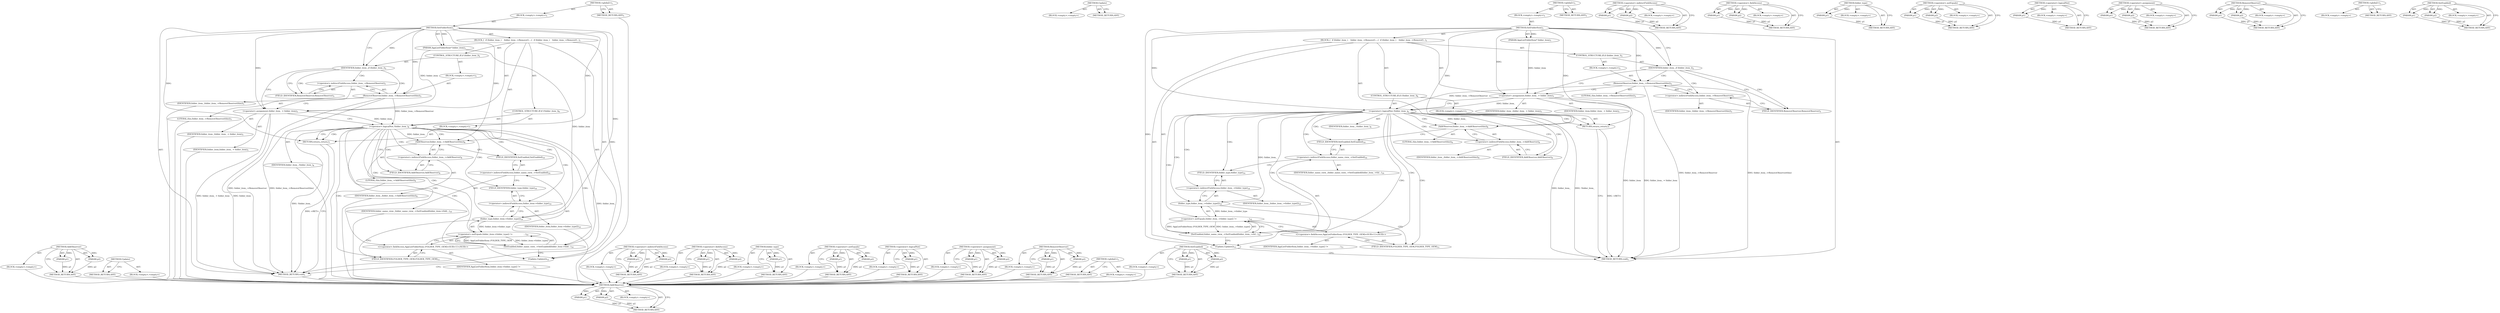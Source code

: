 digraph "SetEnabled" {
vulnerable_81 [label=<(METHOD,AddObserver)>];
vulnerable_82 [label=<(PARAM,p1)>];
vulnerable_83 [label=<(PARAM,p2)>];
vulnerable_84 [label=<(BLOCK,&lt;empty&gt;,&lt;empty&gt;)>];
vulnerable_85 [label=<(METHOD_RETURN,ANY)>];
vulnerable_105 [label=<(METHOD,Update)>];
vulnerable_106 [label=<(BLOCK,&lt;empty&gt;,&lt;empty&gt;)>];
vulnerable_107 [label=<(METHOD_RETURN,ANY)>];
vulnerable_6 [label=<(METHOD,&lt;global&gt;)<SUB>1</SUB>>];
vulnerable_7 [label=<(BLOCK,&lt;empty&gt;,&lt;empty&gt;)<SUB>1</SUB>>];
vulnerable_8 [label=<(METHOD,SetFolderItem)<SUB>1</SUB>>];
vulnerable_9 [label=<(PARAM,AppListFolderItem* folder_item)<SUB>1</SUB>>];
vulnerable_10 [label=<(BLOCK,{
  if (folder_item_)
    folder_item_-&gt;RemoveO...,{
  if (folder_item_)
    folder_item_-&gt;RemoveO...)<SUB>1</SUB>>];
vulnerable_11 [label=<(CONTROL_STRUCTURE,IF,if (folder_item_))<SUB>2</SUB>>];
vulnerable_12 [label=<(IDENTIFIER,folder_item_,if (folder_item_))<SUB>2</SUB>>];
vulnerable_13 [label=<(BLOCK,&lt;empty&gt;,&lt;empty&gt;)<SUB>3</SUB>>];
vulnerable_14 [label=<(RemoveObserver,folder_item_-&gt;RemoveObserver(this))<SUB>3</SUB>>];
vulnerable_15 [label=<(&lt;operator&gt;.indirectFieldAccess,folder_item_-&gt;RemoveObserver)<SUB>3</SUB>>];
vulnerable_16 [label=<(IDENTIFIER,folder_item_,folder_item_-&gt;RemoveObserver(this))<SUB>3</SUB>>];
vulnerable_17 [label=<(FIELD_IDENTIFIER,RemoveObserver,RemoveObserver)<SUB>3</SUB>>];
vulnerable_18 [label=<(LITERAL,this,folder_item_-&gt;RemoveObserver(this))<SUB>3</SUB>>];
vulnerable_19 [label=<(&lt;operator&gt;.assignment,folder_item_ = folder_item)<SUB>5</SUB>>];
vulnerable_20 [label=<(IDENTIFIER,folder_item_,folder_item_ = folder_item)<SUB>5</SUB>>];
vulnerable_21 [label=<(IDENTIFIER,folder_item,folder_item_ = folder_item)<SUB>5</SUB>>];
vulnerable_22 [label=<(CONTROL_STRUCTURE,IF,if (!folder_item_))<SUB>6</SUB>>];
vulnerable_23 [label=<(&lt;operator&gt;.logicalNot,!folder_item_)<SUB>6</SUB>>];
vulnerable_24 [label=<(IDENTIFIER,folder_item_,!folder_item_)<SUB>6</SUB>>];
vulnerable_25 [label=<(BLOCK,&lt;empty&gt;,&lt;empty&gt;)<SUB>7</SUB>>];
vulnerable_26 [label=<(RETURN,return;,return;)<SUB>7</SUB>>];
vulnerable_27 [label=<(AddObserver,folder_item_-&gt;AddObserver(this))<SUB>8</SUB>>];
vulnerable_28 [label=<(&lt;operator&gt;.indirectFieldAccess,folder_item_-&gt;AddObserver)<SUB>8</SUB>>];
vulnerable_29 [label=<(IDENTIFIER,folder_item_,folder_item_-&gt;AddObserver(this))<SUB>8</SUB>>];
vulnerable_30 [label=<(FIELD_IDENTIFIER,AddObserver,AddObserver)<SUB>8</SUB>>];
vulnerable_31 [label=<(LITERAL,this,folder_item_-&gt;AddObserver(this))<SUB>8</SUB>>];
vulnerable_32 [label=<(SetEnabled,folder_name_view_-&gt;SetEnabled(folder_item-&gt;fold...)<SUB>10</SUB>>];
vulnerable_33 [label=<(&lt;operator&gt;.indirectFieldAccess,folder_name_view_-&gt;SetEnabled)<SUB>10</SUB>>];
vulnerable_34 [label=<(IDENTIFIER,folder_name_view_,folder_name_view_-&gt;SetEnabled(folder_item-&gt;fold...)<SUB>10</SUB>>];
vulnerable_35 [label=<(FIELD_IDENTIFIER,SetEnabled,SetEnabled)<SUB>10</SUB>>];
vulnerable_36 [label=<(&lt;operator&gt;.notEquals,folder_item-&gt;folder_type() !=
                 ...)<SUB>10</SUB>>];
vulnerable_37 [label=<(folder_type,folder_item-&gt;folder_type())<SUB>10</SUB>>];
vulnerable_38 [label=<(&lt;operator&gt;.indirectFieldAccess,folder_item-&gt;folder_type)<SUB>10</SUB>>];
vulnerable_39 [label=<(IDENTIFIER,folder_item,folder_item-&gt;folder_type())<SUB>10</SUB>>];
vulnerable_40 [label=<(FIELD_IDENTIFIER,folder_type,folder_type)<SUB>10</SUB>>];
vulnerable_41 [label="<(&lt;operator&gt;.fieldAccess,AppListFolderItem::FOLDER_TYPE_OEM)<SUB>11</SUB>>"];
vulnerable_42 [label=<(IDENTIFIER,AppListFolderItem,folder_item-&gt;folder_type() !=
                 ...)<SUB>11</SUB>>];
vulnerable_43 [label=<(FIELD_IDENTIFIER,FOLDER_TYPE_OEM,FOLDER_TYPE_OEM)<SUB>11</SUB>>];
vulnerable_44 [label=<(Update,Update())<SUB>12</SUB>>];
vulnerable_45 [label=<(METHOD_RETURN,void)<SUB>1</SUB>>];
vulnerable_47 [label=<(METHOD_RETURN,ANY)<SUB>1</SUB>>];
vulnerable_67 [label=<(METHOD,&lt;operator&gt;.indirectFieldAccess)>];
vulnerable_68 [label=<(PARAM,p1)>];
vulnerable_69 [label=<(PARAM,p2)>];
vulnerable_70 [label=<(BLOCK,&lt;empty&gt;,&lt;empty&gt;)>];
vulnerable_71 [label=<(METHOD_RETURN,ANY)>];
vulnerable_100 [label=<(METHOD,&lt;operator&gt;.fieldAccess)>];
vulnerable_101 [label=<(PARAM,p1)>];
vulnerable_102 [label=<(PARAM,p2)>];
vulnerable_103 [label=<(BLOCK,&lt;empty&gt;,&lt;empty&gt;)>];
vulnerable_104 [label=<(METHOD_RETURN,ANY)>];
vulnerable_96 [label=<(METHOD,folder_type)>];
vulnerable_97 [label=<(PARAM,p1)>];
vulnerable_98 [label=<(BLOCK,&lt;empty&gt;,&lt;empty&gt;)>];
vulnerable_99 [label=<(METHOD_RETURN,ANY)>];
vulnerable_91 [label=<(METHOD,&lt;operator&gt;.notEquals)>];
vulnerable_92 [label=<(PARAM,p1)>];
vulnerable_93 [label=<(PARAM,p2)>];
vulnerable_94 [label=<(BLOCK,&lt;empty&gt;,&lt;empty&gt;)>];
vulnerable_95 [label=<(METHOD_RETURN,ANY)>];
vulnerable_77 [label=<(METHOD,&lt;operator&gt;.logicalNot)>];
vulnerable_78 [label=<(PARAM,p1)>];
vulnerable_79 [label=<(BLOCK,&lt;empty&gt;,&lt;empty&gt;)>];
vulnerable_80 [label=<(METHOD_RETURN,ANY)>];
vulnerable_72 [label=<(METHOD,&lt;operator&gt;.assignment)>];
vulnerable_73 [label=<(PARAM,p1)>];
vulnerable_74 [label=<(PARAM,p2)>];
vulnerable_75 [label=<(BLOCK,&lt;empty&gt;,&lt;empty&gt;)>];
vulnerable_76 [label=<(METHOD_RETURN,ANY)>];
vulnerable_62 [label=<(METHOD,RemoveObserver)>];
vulnerable_63 [label=<(PARAM,p1)>];
vulnerable_64 [label=<(PARAM,p2)>];
vulnerable_65 [label=<(BLOCK,&lt;empty&gt;,&lt;empty&gt;)>];
vulnerable_66 [label=<(METHOD_RETURN,ANY)>];
vulnerable_56 [label=<(METHOD,&lt;global&gt;)<SUB>1</SUB>>];
vulnerable_57 [label=<(BLOCK,&lt;empty&gt;,&lt;empty&gt;)>];
vulnerable_58 [label=<(METHOD_RETURN,ANY)>];
vulnerable_86 [label=<(METHOD,SetEnabled)>];
vulnerable_87 [label=<(PARAM,p1)>];
vulnerable_88 [label=<(PARAM,p2)>];
vulnerable_89 [label=<(BLOCK,&lt;empty&gt;,&lt;empty&gt;)>];
vulnerable_90 [label=<(METHOD_RETURN,ANY)>];
fixed_81 [label=<(METHOD,AddObserver)>];
fixed_82 [label=<(PARAM,p1)>];
fixed_83 [label=<(PARAM,p2)>];
fixed_84 [label=<(BLOCK,&lt;empty&gt;,&lt;empty&gt;)>];
fixed_85 [label=<(METHOD_RETURN,ANY)>];
fixed_105 [label=<(METHOD,Update)>];
fixed_106 [label=<(BLOCK,&lt;empty&gt;,&lt;empty&gt;)>];
fixed_107 [label=<(METHOD_RETURN,ANY)>];
fixed_6 [label=<(METHOD,&lt;global&gt;)<SUB>1</SUB>>];
fixed_7 [label=<(BLOCK,&lt;empty&gt;,&lt;empty&gt;)<SUB>1</SUB>>];
fixed_8 [label=<(METHOD,SetFolderItem)<SUB>1</SUB>>];
fixed_9 [label=<(PARAM,AppListFolderItem* folder_item)<SUB>1</SUB>>];
fixed_10 [label=<(BLOCK,{
  if (folder_item_)
    folder_item_-&gt;RemoveO...,{
  if (folder_item_)
    folder_item_-&gt;RemoveO...)<SUB>1</SUB>>];
fixed_11 [label=<(CONTROL_STRUCTURE,IF,if (folder_item_))<SUB>2</SUB>>];
fixed_12 [label=<(IDENTIFIER,folder_item_,if (folder_item_))<SUB>2</SUB>>];
fixed_13 [label=<(BLOCK,&lt;empty&gt;,&lt;empty&gt;)<SUB>3</SUB>>];
fixed_14 [label=<(RemoveObserver,folder_item_-&gt;RemoveObserver(this))<SUB>3</SUB>>];
fixed_15 [label=<(&lt;operator&gt;.indirectFieldAccess,folder_item_-&gt;RemoveObserver)<SUB>3</SUB>>];
fixed_16 [label=<(IDENTIFIER,folder_item_,folder_item_-&gt;RemoveObserver(this))<SUB>3</SUB>>];
fixed_17 [label=<(FIELD_IDENTIFIER,RemoveObserver,RemoveObserver)<SUB>3</SUB>>];
fixed_18 [label=<(LITERAL,this,folder_item_-&gt;RemoveObserver(this))<SUB>3</SUB>>];
fixed_19 [label=<(&lt;operator&gt;.assignment,folder_item_ = folder_item)<SUB>5</SUB>>];
fixed_20 [label=<(IDENTIFIER,folder_item_,folder_item_ = folder_item)<SUB>5</SUB>>];
fixed_21 [label=<(IDENTIFIER,folder_item,folder_item_ = folder_item)<SUB>5</SUB>>];
fixed_22 [label=<(CONTROL_STRUCTURE,IF,if (!folder_item_))<SUB>6</SUB>>];
fixed_23 [label=<(&lt;operator&gt;.logicalNot,!folder_item_)<SUB>6</SUB>>];
fixed_24 [label=<(IDENTIFIER,folder_item_,!folder_item_)<SUB>6</SUB>>];
fixed_25 [label=<(BLOCK,&lt;empty&gt;,&lt;empty&gt;)<SUB>7</SUB>>];
fixed_26 [label=<(RETURN,return;,return;)<SUB>7</SUB>>];
fixed_27 [label=<(AddObserver,folder_item_-&gt;AddObserver(this))<SUB>8</SUB>>];
fixed_28 [label=<(&lt;operator&gt;.indirectFieldAccess,folder_item_-&gt;AddObserver)<SUB>8</SUB>>];
fixed_29 [label=<(IDENTIFIER,folder_item_,folder_item_-&gt;AddObserver(this))<SUB>8</SUB>>];
fixed_30 [label=<(FIELD_IDENTIFIER,AddObserver,AddObserver)<SUB>8</SUB>>];
fixed_31 [label=<(LITERAL,this,folder_item_-&gt;AddObserver(this))<SUB>8</SUB>>];
fixed_32 [label=<(SetEnabled,folder_name_view_-&gt;SetEnabled(folder_item_-&gt;fol...)<SUB>10</SUB>>];
fixed_33 [label=<(&lt;operator&gt;.indirectFieldAccess,folder_name_view_-&gt;SetEnabled)<SUB>10</SUB>>];
fixed_34 [label=<(IDENTIFIER,folder_name_view_,folder_name_view_-&gt;SetEnabled(folder_item_-&gt;fol...)<SUB>10</SUB>>];
fixed_35 [label=<(FIELD_IDENTIFIER,SetEnabled,SetEnabled)<SUB>10</SUB>>];
fixed_36 [label=<(&lt;operator&gt;.notEquals,folder_item_-&gt;folder_type() !=
                ...)<SUB>10</SUB>>];
fixed_37 [label=<(folder_type,folder_item_-&gt;folder_type())<SUB>10</SUB>>];
fixed_38 [label=<(&lt;operator&gt;.indirectFieldAccess,folder_item_-&gt;folder_type)<SUB>10</SUB>>];
fixed_39 [label=<(IDENTIFIER,folder_item_,folder_item_-&gt;folder_type())<SUB>10</SUB>>];
fixed_40 [label=<(FIELD_IDENTIFIER,folder_type,folder_type)<SUB>10</SUB>>];
fixed_41 [label="<(&lt;operator&gt;.fieldAccess,AppListFolderItem::FOLDER_TYPE_OEM)<SUB>11</SUB>>"];
fixed_42 [label=<(IDENTIFIER,AppListFolderItem,folder_item_-&gt;folder_type() !=
                ...)<SUB>11</SUB>>];
fixed_43 [label=<(FIELD_IDENTIFIER,FOLDER_TYPE_OEM,FOLDER_TYPE_OEM)<SUB>11</SUB>>];
fixed_44 [label=<(Update,Update())<SUB>13</SUB>>];
fixed_45 [label=<(METHOD_RETURN,void)<SUB>1</SUB>>];
fixed_47 [label=<(METHOD_RETURN,ANY)<SUB>1</SUB>>];
fixed_67 [label=<(METHOD,&lt;operator&gt;.indirectFieldAccess)>];
fixed_68 [label=<(PARAM,p1)>];
fixed_69 [label=<(PARAM,p2)>];
fixed_70 [label=<(BLOCK,&lt;empty&gt;,&lt;empty&gt;)>];
fixed_71 [label=<(METHOD_RETURN,ANY)>];
fixed_100 [label=<(METHOD,&lt;operator&gt;.fieldAccess)>];
fixed_101 [label=<(PARAM,p1)>];
fixed_102 [label=<(PARAM,p2)>];
fixed_103 [label=<(BLOCK,&lt;empty&gt;,&lt;empty&gt;)>];
fixed_104 [label=<(METHOD_RETURN,ANY)>];
fixed_96 [label=<(METHOD,folder_type)>];
fixed_97 [label=<(PARAM,p1)>];
fixed_98 [label=<(BLOCK,&lt;empty&gt;,&lt;empty&gt;)>];
fixed_99 [label=<(METHOD_RETURN,ANY)>];
fixed_91 [label=<(METHOD,&lt;operator&gt;.notEquals)>];
fixed_92 [label=<(PARAM,p1)>];
fixed_93 [label=<(PARAM,p2)>];
fixed_94 [label=<(BLOCK,&lt;empty&gt;,&lt;empty&gt;)>];
fixed_95 [label=<(METHOD_RETURN,ANY)>];
fixed_77 [label=<(METHOD,&lt;operator&gt;.logicalNot)>];
fixed_78 [label=<(PARAM,p1)>];
fixed_79 [label=<(BLOCK,&lt;empty&gt;,&lt;empty&gt;)>];
fixed_80 [label=<(METHOD_RETURN,ANY)>];
fixed_72 [label=<(METHOD,&lt;operator&gt;.assignment)>];
fixed_73 [label=<(PARAM,p1)>];
fixed_74 [label=<(PARAM,p2)>];
fixed_75 [label=<(BLOCK,&lt;empty&gt;,&lt;empty&gt;)>];
fixed_76 [label=<(METHOD_RETURN,ANY)>];
fixed_62 [label=<(METHOD,RemoveObserver)>];
fixed_63 [label=<(PARAM,p1)>];
fixed_64 [label=<(PARAM,p2)>];
fixed_65 [label=<(BLOCK,&lt;empty&gt;,&lt;empty&gt;)>];
fixed_66 [label=<(METHOD_RETURN,ANY)>];
fixed_56 [label=<(METHOD,&lt;global&gt;)<SUB>1</SUB>>];
fixed_57 [label=<(BLOCK,&lt;empty&gt;,&lt;empty&gt;)>];
fixed_58 [label=<(METHOD_RETURN,ANY)>];
fixed_86 [label=<(METHOD,SetEnabled)>];
fixed_87 [label=<(PARAM,p1)>];
fixed_88 [label=<(PARAM,p2)>];
fixed_89 [label=<(BLOCK,&lt;empty&gt;,&lt;empty&gt;)>];
fixed_90 [label=<(METHOD_RETURN,ANY)>];
vulnerable_81 -> vulnerable_82  [key=0, label="AST: "];
vulnerable_81 -> vulnerable_82  [key=1, label="DDG: "];
vulnerable_81 -> vulnerable_84  [key=0, label="AST: "];
vulnerable_81 -> vulnerable_83  [key=0, label="AST: "];
vulnerable_81 -> vulnerable_83  [key=1, label="DDG: "];
vulnerable_81 -> vulnerable_85  [key=0, label="AST: "];
vulnerable_81 -> vulnerable_85  [key=1, label="CFG: "];
vulnerable_82 -> vulnerable_85  [key=0, label="DDG: p1"];
vulnerable_83 -> vulnerable_85  [key=0, label="DDG: p2"];
vulnerable_84 -> fixed_81  [key=0];
vulnerable_85 -> fixed_81  [key=0];
vulnerable_105 -> vulnerable_106  [key=0, label="AST: "];
vulnerable_105 -> vulnerable_107  [key=0, label="AST: "];
vulnerable_105 -> vulnerable_107  [key=1, label="CFG: "];
vulnerable_106 -> fixed_81  [key=0];
vulnerable_107 -> fixed_81  [key=0];
vulnerable_6 -> vulnerable_7  [key=0, label="AST: "];
vulnerable_6 -> vulnerable_47  [key=0, label="AST: "];
vulnerable_6 -> vulnerable_47  [key=1, label="CFG: "];
vulnerable_7 -> vulnerable_8  [key=0, label="AST: "];
vulnerable_8 -> vulnerable_9  [key=0, label="AST: "];
vulnerable_8 -> vulnerable_9  [key=1, label="DDG: "];
vulnerable_8 -> vulnerable_10  [key=0, label="AST: "];
vulnerable_8 -> vulnerable_45  [key=0, label="AST: "];
vulnerable_8 -> vulnerable_12  [key=0, label="CFG: "];
vulnerable_8 -> vulnerable_12  [key=1, label="DDG: "];
vulnerable_8 -> vulnerable_19  [key=0, label="DDG: "];
vulnerable_8 -> vulnerable_44  [key=0, label="DDG: "];
vulnerable_8 -> vulnerable_27  [key=0, label="DDG: "];
vulnerable_8 -> vulnerable_23  [key=0, label="DDG: "];
vulnerable_8 -> vulnerable_26  [key=0, label="DDG: "];
vulnerable_8 -> vulnerable_14  [key=0, label="DDG: "];
vulnerable_8 -> vulnerable_37  [key=0, label="DDG: "];
vulnerable_9 -> vulnerable_19  [key=0, label="DDG: folder_item"];
vulnerable_9 -> vulnerable_37  [key=0, label="DDG: folder_item"];
vulnerable_10 -> vulnerable_11  [key=0, label="AST: "];
vulnerable_10 -> vulnerable_19  [key=0, label="AST: "];
vulnerable_10 -> vulnerable_22  [key=0, label="AST: "];
vulnerable_10 -> vulnerable_27  [key=0, label="AST: "];
vulnerable_10 -> vulnerable_32  [key=0, label="AST: "];
vulnerable_10 -> vulnerable_44  [key=0, label="AST: "];
vulnerable_11 -> vulnerable_12  [key=0, label="AST: "];
vulnerable_11 -> vulnerable_13  [key=0, label="AST: "];
vulnerable_12 -> vulnerable_17  [key=0, label="CFG: "];
vulnerable_12 -> vulnerable_17  [key=1, label="CDG: "];
vulnerable_12 -> vulnerable_19  [key=0, label="CFG: "];
vulnerable_12 -> vulnerable_15  [key=0, label="CDG: "];
vulnerable_12 -> vulnerable_14  [key=0, label="CDG: "];
vulnerable_13 -> vulnerable_14  [key=0, label="AST: "];
vulnerable_14 -> vulnerable_15  [key=0, label="AST: "];
vulnerable_14 -> vulnerable_18  [key=0, label="AST: "];
vulnerable_14 -> vulnerable_19  [key=0, label="CFG: "];
vulnerable_14 -> vulnerable_45  [key=0, label="DDG: folder_item_-&gt;RemoveObserver"];
vulnerable_14 -> vulnerable_45  [key=1, label="DDG: folder_item_-&gt;RemoveObserver(this)"];
vulnerable_14 -> vulnerable_23  [key=0, label="DDG: folder_item_-&gt;RemoveObserver"];
vulnerable_15 -> vulnerable_16  [key=0, label="AST: "];
vulnerable_15 -> vulnerable_17  [key=0, label="AST: "];
vulnerable_15 -> vulnerable_14  [key=0, label="CFG: "];
vulnerable_16 -> fixed_81  [key=0];
vulnerable_17 -> vulnerable_15  [key=0, label="CFG: "];
vulnerable_18 -> fixed_81  [key=0];
vulnerable_19 -> vulnerable_20  [key=0, label="AST: "];
vulnerable_19 -> vulnerable_21  [key=0, label="AST: "];
vulnerable_19 -> vulnerable_23  [key=0, label="CFG: "];
vulnerable_19 -> vulnerable_23  [key=1, label="DDG: folder_item_"];
vulnerable_19 -> vulnerable_45  [key=0, label="DDG: folder_item"];
vulnerable_19 -> vulnerable_45  [key=1, label="DDG: folder_item_ = folder_item"];
vulnerable_20 -> fixed_81  [key=0];
vulnerable_21 -> fixed_81  [key=0];
vulnerable_22 -> vulnerable_23  [key=0, label="AST: "];
vulnerable_22 -> vulnerable_25  [key=0, label="AST: "];
vulnerable_23 -> vulnerable_24  [key=0, label="AST: "];
vulnerable_23 -> vulnerable_26  [key=0, label="CFG: "];
vulnerable_23 -> vulnerable_26  [key=1, label="CDG: "];
vulnerable_23 -> vulnerable_30  [key=0, label="CFG: "];
vulnerable_23 -> vulnerable_30  [key=1, label="CDG: "];
vulnerable_23 -> vulnerable_45  [key=0, label="DDG: folder_item_"];
vulnerable_23 -> vulnerable_45  [key=1, label="DDG: !folder_item_"];
vulnerable_23 -> vulnerable_27  [key=0, label="DDG: folder_item_"];
vulnerable_23 -> vulnerable_27  [key=1, label="CDG: "];
vulnerable_23 -> vulnerable_32  [key=0, label="CDG: "];
vulnerable_23 -> vulnerable_33  [key=0, label="CDG: "];
vulnerable_23 -> vulnerable_28  [key=0, label="CDG: "];
vulnerable_23 -> vulnerable_36  [key=0, label="CDG: "];
vulnerable_23 -> vulnerable_37  [key=0, label="CDG: "];
vulnerable_23 -> vulnerable_38  [key=0, label="CDG: "];
vulnerable_23 -> vulnerable_41  [key=0, label="CDG: "];
vulnerable_23 -> vulnerable_40  [key=0, label="CDG: "];
vulnerable_23 -> vulnerable_44  [key=0, label="CDG: "];
vulnerable_23 -> vulnerable_35  [key=0, label="CDG: "];
vulnerable_23 -> vulnerable_43  [key=0, label="CDG: "];
vulnerable_24 -> fixed_81  [key=0];
vulnerable_25 -> vulnerable_26  [key=0, label="AST: "];
vulnerable_26 -> vulnerable_45  [key=0, label="CFG: "];
vulnerable_26 -> vulnerable_45  [key=1, label="DDG: &lt;RET&gt;"];
vulnerable_27 -> vulnerable_28  [key=0, label="AST: "];
vulnerable_27 -> vulnerable_31  [key=0, label="AST: "];
vulnerable_27 -> vulnerable_35  [key=0, label="CFG: "];
vulnerable_28 -> vulnerable_29  [key=0, label="AST: "];
vulnerable_28 -> vulnerable_30  [key=0, label="AST: "];
vulnerable_28 -> vulnerable_27  [key=0, label="CFG: "];
vulnerable_29 -> fixed_81  [key=0];
vulnerable_30 -> vulnerable_28  [key=0, label="CFG: "];
vulnerable_31 -> fixed_81  [key=0];
vulnerable_32 -> vulnerable_33  [key=0, label="AST: "];
vulnerable_32 -> vulnerable_36  [key=0, label="AST: "];
vulnerable_32 -> vulnerable_44  [key=0, label="CFG: "];
vulnerable_33 -> vulnerable_34  [key=0, label="AST: "];
vulnerable_33 -> vulnerable_35  [key=0, label="AST: "];
vulnerable_33 -> vulnerable_40  [key=0, label="CFG: "];
vulnerable_34 -> fixed_81  [key=0];
vulnerable_35 -> vulnerable_33  [key=0, label="CFG: "];
vulnerable_36 -> vulnerable_37  [key=0, label="AST: "];
vulnerable_36 -> vulnerable_41  [key=0, label="AST: "];
vulnerable_36 -> vulnerable_32  [key=0, label="CFG: "];
vulnerable_36 -> vulnerable_32  [key=1, label="DDG: folder_item-&gt;folder_type()"];
vulnerable_36 -> vulnerable_32  [key=2, label="DDG: AppListFolderItem::FOLDER_TYPE_OEM"];
vulnerable_37 -> vulnerable_38  [key=0, label="AST: "];
vulnerable_37 -> vulnerable_43  [key=0, label="CFG: "];
vulnerable_37 -> vulnerable_36  [key=0, label="DDG: folder_item-&gt;folder_type"];
vulnerable_38 -> vulnerable_39  [key=0, label="AST: "];
vulnerable_38 -> vulnerable_40  [key=0, label="AST: "];
vulnerable_38 -> vulnerable_37  [key=0, label="CFG: "];
vulnerable_39 -> fixed_81  [key=0];
vulnerable_40 -> vulnerable_38  [key=0, label="CFG: "];
vulnerable_41 -> vulnerable_42  [key=0, label="AST: "];
vulnerable_41 -> vulnerable_43  [key=0, label="AST: "];
vulnerable_41 -> vulnerable_36  [key=0, label="CFG: "];
vulnerable_42 -> fixed_81  [key=0];
vulnerable_43 -> vulnerable_41  [key=0, label="CFG: "];
vulnerable_44 -> vulnerable_45  [key=0, label="CFG: "];
vulnerable_45 -> fixed_81  [key=0];
vulnerable_47 -> fixed_81  [key=0];
vulnerable_67 -> vulnerable_68  [key=0, label="AST: "];
vulnerable_67 -> vulnerable_68  [key=1, label="DDG: "];
vulnerable_67 -> vulnerable_70  [key=0, label="AST: "];
vulnerable_67 -> vulnerable_69  [key=0, label="AST: "];
vulnerable_67 -> vulnerable_69  [key=1, label="DDG: "];
vulnerable_67 -> vulnerable_71  [key=0, label="AST: "];
vulnerable_67 -> vulnerable_71  [key=1, label="CFG: "];
vulnerable_68 -> vulnerable_71  [key=0, label="DDG: p1"];
vulnerable_69 -> vulnerable_71  [key=0, label="DDG: p2"];
vulnerable_70 -> fixed_81  [key=0];
vulnerable_71 -> fixed_81  [key=0];
vulnerable_100 -> vulnerable_101  [key=0, label="AST: "];
vulnerable_100 -> vulnerable_101  [key=1, label="DDG: "];
vulnerable_100 -> vulnerable_103  [key=0, label="AST: "];
vulnerable_100 -> vulnerable_102  [key=0, label="AST: "];
vulnerable_100 -> vulnerable_102  [key=1, label="DDG: "];
vulnerable_100 -> vulnerable_104  [key=0, label="AST: "];
vulnerable_100 -> vulnerable_104  [key=1, label="CFG: "];
vulnerable_101 -> vulnerable_104  [key=0, label="DDG: p1"];
vulnerable_102 -> vulnerable_104  [key=0, label="DDG: p2"];
vulnerable_103 -> fixed_81  [key=0];
vulnerable_104 -> fixed_81  [key=0];
vulnerable_96 -> vulnerable_97  [key=0, label="AST: "];
vulnerable_96 -> vulnerable_97  [key=1, label="DDG: "];
vulnerable_96 -> vulnerable_98  [key=0, label="AST: "];
vulnerable_96 -> vulnerable_99  [key=0, label="AST: "];
vulnerable_96 -> vulnerable_99  [key=1, label="CFG: "];
vulnerable_97 -> vulnerable_99  [key=0, label="DDG: p1"];
vulnerable_98 -> fixed_81  [key=0];
vulnerable_99 -> fixed_81  [key=0];
vulnerable_91 -> vulnerable_92  [key=0, label="AST: "];
vulnerable_91 -> vulnerable_92  [key=1, label="DDG: "];
vulnerable_91 -> vulnerable_94  [key=0, label="AST: "];
vulnerable_91 -> vulnerable_93  [key=0, label="AST: "];
vulnerable_91 -> vulnerable_93  [key=1, label="DDG: "];
vulnerable_91 -> vulnerable_95  [key=0, label="AST: "];
vulnerable_91 -> vulnerable_95  [key=1, label="CFG: "];
vulnerable_92 -> vulnerable_95  [key=0, label="DDG: p1"];
vulnerable_93 -> vulnerable_95  [key=0, label="DDG: p2"];
vulnerable_94 -> fixed_81  [key=0];
vulnerable_95 -> fixed_81  [key=0];
vulnerable_77 -> vulnerable_78  [key=0, label="AST: "];
vulnerable_77 -> vulnerable_78  [key=1, label="DDG: "];
vulnerable_77 -> vulnerable_79  [key=0, label="AST: "];
vulnerable_77 -> vulnerable_80  [key=0, label="AST: "];
vulnerable_77 -> vulnerable_80  [key=1, label="CFG: "];
vulnerable_78 -> vulnerable_80  [key=0, label="DDG: p1"];
vulnerable_79 -> fixed_81  [key=0];
vulnerable_80 -> fixed_81  [key=0];
vulnerable_72 -> vulnerable_73  [key=0, label="AST: "];
vulnerable_72 -> vulnerable_73  [key=1, label="DDG: "];
vulnerable_72 -> vulnerable_75  [key=0, label="AST: "];
vulnerable_72 -> vulnerable_74  [key=0, label="AST: "];
vulnerable_72 -> vulnerable_74  [key=1, label="DDG: "];
vulnerable_72 -> vulnerable_76  [key=0, label="AST: "];
vulnerable_72 -> vulnerable_76  [key=1, label="CFG: "];
vulnerable_73 -> vulnerable_76  [key=0, label="DDG: p1"];
vulnerable_74 -> vulnerable_76  [key=0, label="DDG: p2"];
vulnerable_75 -> fixed_81  [key=0];
vulnerable_76 -> fixed_81  [key=0];
vulnerable_62 -> vulnerable_63  [key=0, label="AST: "];
vulnerable_62 -> vulnerable_63  [key=1, label="DDG: "];
vulnerable_62 -> vulnerable_65  [key=0, label="AST: "];
vulnerable_62 -> vulnerable_64  [key=0, label="AST: "];
vulnerable_62 -> vulnerable_64  [key=1, label="DDG: "];
vulnerable_62 -> vulnerable_66  [key=0, label="AST: "];
vulnerable_62 -> vulnerable_66  [key=1, label="CFG: "];
vulnerable_63 -> vulnerable_66  [key=0, label="DDG: p1"];
vulnerable_64 -> vulnerable_66  [key=0, label="DDG: p2"];
vulnerable_65 -> fixed_81  [key=0];
vulnerable_66 -> fixed_81  [key=0];
vulnerable_56 -> vulnerable_57  [key=0, label="AST: "];
vulnerable_56 -> vulnerable_58  [key=0, label="AST: "];
vulnerable_56 -> vulnerable_58  [key=1, label="CFG: "];
vulnerable_57 -> fixed_81  [key=0];
vulnerable_58 -> fixed_81  [key=0];
vulnerable_86 -> vulnerable_87  [key=0, label="AST: "];
vulnerable_86 -> vulnerable_87  [key=1, label="DDG: "];
vulnerable_86 -> vulnerable_89  [key=0, label="AST: "];
vulnerable_86 -> vulnerable_88  [key=0, label="AST: "];
vulnerable_86 -> vulnerable_88  [key=1, label="DDG: "];
vulnerable_86 -> vulnerable_90  [key=0, label="AST: "];
vulnerable_86 -> vulnerable_90  [key=1, label="CFG: "];
vulnerable_87 -> vulnerable_90  [key=0, label="DDG: p1"];
vulnerable_88 -> vulnerable_90  [key=0, label="DDG: p2"];
vulnerable_89 -> fixed_81  [key=0];
vulnerable_90 -> fixed_81  [key=0];
fixed_81 -> fixed_82  [key=0, label="AST: "];
fixed_81 -> fixed_82  [key=1, label="DDG: "];
fixed_81 -> fixed_84  [key=0, label="AST: "];
fixed_81 -> fixed_83  [key=0, label="AST: "];
fixed_81 -> fixed_83  [key=1, label="DDG: "];
fixed_81 -> fixed_85  [key=0, label="AST: "];
fixed_81 -> fixed_85  [key=1, label="CFG: "];
fixed_82 -> fixed_85  [key=0, label="DDG: p1"];
fixed_83 -> fixed_85  [key=0, label="DDG: p2"];
fixed_105 -> fixed_106  [key=0, label="AST: "];
fixed_105 -> fixed_107  [key=0, label="AST: "];
fixed_105 -> fixed_107  [key=1, label="CFG: "];
fixed_6 -> fixed_7  [key=0, label="AST: "];
fixed_6 -> fixed_47  [key=0, label="AST: "];
fixed_6 -> fixed_47  [key=1, label="CFG: "];
fixed_7 -> fixed_8  [key=0, label="AST: "];
fixed_8 -> fixed_9  [key=0, label="AST: "];
fixed_8 -> fixed_9  [key=1, label="DDG: "];
fixed_8 -> fixed_10  [key=0, label="AST: "];
fixed_8 -> fixed_45  [key=0, label="AST: "];
fixed_8 -> fixed_12  [key=0, label="CFG: "];
fixed_8 -> fixed_12  [key=1, label="DDG: "];
fixed_8 -> fixed_19  [key=0, label="DDG: "];
fixed_8 -> fixed_44  [key=0, label="DDG: "];
fixed_8 -> fixed_27  [key=0, label="DDG: "];
fixed_8 -> fixed_23  [key=0, label="DDG: "];
fixed_8 -> fixed_26  [key=0, label="DDG: "];
fixed_8 -> fixed_14  [key=0, label="DDG: "];
fixed_9 -> fixed_19  [key=0, label="DDG: folder_item"];
fixed_10 -> fixed_11  [key=0, label="AST: "];
fixed_10 -> fixed_19  [key=0, label="AST: "];
fixed_10 -> fixed_22  [key=0, label="AST: "];
fixed_10 -> fixed_27  [key=0, label="AST: "];
fixed_10 -> fixed_32  [key=0, label="AST: "];
fixed_10 -> fixed_44  [key=0, label="AST: "];
fixed_11 -> fixed_12  [key=0, label="AST: "];
fixed_11 -> fixed_13  [key=0, label="AST: "];
fixed_12 -> fixed_17  [key=0, label="CFG: "];
fixed_12 -> fixed_17  [key=1, label="CDG: "];
fixed_12 -> fixed_19  [key=0, label="CFG: "];
fixed_12 -> fixed_15  [key=0, label="CDG: "];
fixed_12 -> fixed_14  [key=0, label="CDG: "];
fixed_13 -> fixed_14  [key=0, label="AST: "];
fixed_14 -> fixed_15  [key=0, label="AST: "];
fixed_14 -> fixed_18  [key=0, label="AST: "];
fixed_14 -> fixed_19  [key=0, label="CFG: "];
fixed_14 -> fixed_45  [key=0, label="DDG: folder_item_-&gt;RemoveObserver"];
fixed_14 -> fixed_45  [key=1, label="DDG: folder_item_-&gt;RemoveObserver(this)"];
fixed_14 -> fixed_23  [key=0, label="DDG: folder_item_-&gt;RemoveObserver"];
fixed_15 -> fixed_16  [key=0, label="AST: "];
fixed_15 -> fixed_17  [key=0, label="AST: "];
fixed_15 -> fixed_14  [key=0, label="CFG: "];
fixed_17 -> fixed_15  [key=0, label="CFG: "];
fixed_19 -> fixed_20  [key=0, label="AST: "];
fixed_19 -> fixed_21  [key=0, label="AST: "];
fixed_19 -> fixed_23  [key=0, label="CFG: "];
fixed_19 -> fixed_23  [key=1, label="DDG: folder_item_"];
fixed_19 -> fixed_45  [key=0, label="DDG: folder_item"];
fixed_19 -> fixed_45  [key=1, label="DDG: folder_item_ = folder_item"];
fixed_22 -> fixed_23  [key=0, label="AST: "];
fixed_22 -> fixed_25  [key=0, label="AST: "];
fixed_23 -> fixed_24  [key=0, label="AST: "];
fixed_23 -> fixed_26  [key=0, label="CFG: "];
fixed_23 -> fixed_26  [key=1, label="CDG: "];
fixed_23 -> fixed_30  [key=0, label="CFG: "];
fixed_23 -> fixed_30  [key=1, label="CDG: "];
fixed_23 -> fixed_45  [key=0, label="DDG: folder_item_"];
fixed_23 -> fixed_45  [key=1, label="DDG: !folder_item_"];
fixed_23 -> fixed_27  [key=0, label="DDG: folder_item_"];
fixed_23 -> fixed_27  [key=1, label="CDG: "];
fixed_23 -> fixed_37  [key=0, label="DDG: folder_item_"];
fixed_23 -> fixed_37  [key=1, label="CDG: "];
fixed_23 -> fixed_32  [key=0, label="CDG: "];
fixed_23 -> fixed_33  [key=0, label="CDG: "];
fixed_23 -> fixed_28  [key=0, label="CDG: "];
fixed_23 -> fixed_36  [key=0, label="CDG: "];
fixed_23 -> fixed_38  [key=0, label="CDG: "];
fixed_23 -> fixed_41  [key=0, label="CDG: "];
fixed_23 -> fixed_40  [key=0, label="CDG: "];
fixed_23 -> fixed_44  [key=0, label="CDG: "];
fixed_23 -> fixed_35  [key=0, label="CDG: "];
fixed_23 -> fixed_43  [key=0, label="CDG: "];
fixed_25 -> fixed_26  [key=0, label="AST: "];
fixed_26 -> fixed_45  [key=0, label="CFG: "];
fixed_26 -> fixed_45  [key=1, label="DDG: &lt;RET&gt;"];
fixed_27 -> fixed_28  [key=0, label="AST: "];
fixed_27 -> fixed_31  [key=0, label="AST: "];
fixed_27 -> fixed_35  [key=0, label="CFG: "];
fixed_28 -> fixed_29  [key=0, label="AST: "];
fixed_28 -> fixed_30  [key=0, label="AST: "];
fixed_28 -> fixed_27  [key=0, label="CFG: "];
fixed_30 -> fixed_28  [key=0, label="CFG: "];
fixed_32 -> fixed_33  [key=0, label="AST: "];
fixed_32 -> fixed_36  [key=0, label="AST: "];
fixed_32 -> fixed_44  [key=0, label="CFG: "];
fixed_33 -> fixed_34  [key=0, label="AST: "];
fixed_33 -> fixed_35  [key=0, label="AST: "];
fixed_33 -> fixed_40  [key=0, label="CFG: "];
fixed_35 -> fixed_33  [key=0, label="CFG: "];
fixed_36 -> fixed_37  [key=0, label="AST: "];
fixed_36 -> fixed_41  [key=0, label="AST: "];
fixed_36 -> fixed_32  [key=0, label="CFG: "];
fixed_36 -> fixed_32  [key=1, label="DDG: folder_item_-&gt;folder_type()"];
fixed_36 -> fixed_32  [key=2, label="DDG: AppListFolderItem::FOLDER_TYPE_OEM"];
fixed_37 -> fixed_38  [key=0, label="AST: "];
fixed_37 -> fixed_43  [key=0, label="CFG: "];
fixed_37 -> fixed_36  [key=0, label="DDG: folder_item_-&gt;folder_type"];
fixed_38 -> fixed_39  [key=0, label="AST: "];
fixed_38 -> fixed_40  [key=0, label="AST: "];
fixed_38 -> fixed_37  [key=0, label="CFG: "];
fixed_40 -> fixed_38  [key=0, label="CFG: "];
fixed_41 -> fixed_42  [key=0, label="AST: "];
fixed_41 -> fixed_43  [key=0, label="AST: "];
fixed_41 -> fixed_36  [key=0, label="CFG: "];
fixed_43 -> fixed_41  [key=0, label="CFG: "];
fixed_44 -> fixed_45  [key=0, label="CFG: "];
fixed_67 -> fixed_68  [key=0, label="AST: "];
fixed_67 -> fixed_68  [key=1, label="DDG: "];
fixed_67 -> fixed_70  [key=0, label="AST: "];
fixed_67 -> fixed_69  [key=0, label="AST: "];
fixed_67 -> fixed_69  [key=1, label="DDG: "];
fixed_67 -> fixed_71  [key=0, label="AST: "];
fixed_67 -> fixed_71  [key=1, label="CFG: "];
fixed_68 -> fixed_71  [key=0, label="DDG: p1"];
fixed_69 -> fixed_71  [key=0, label="DDG: p2"];
fixed_100 -> fixed_101  [key=0, label="AST: "];
fixed_100 -> fixed_101  [key=1, label="DDG: "];
fixed_100 -> fixed_103  [key=0, label="AST: "];
fixed_100 -> fixed_102  [key=0, label="AST: "];
fixed_100 -> fixed_102  [key=1, label="DDG: "];
fixed_100 -> fixed_104  [key=0, label="AST: "];
fixed_100 -> fixed_104  [key=1, label="CFG: "];
fixed_101 -> fixed_104  [key=0, label="DDG: p1"];
fixed_102 -> fixed_104  [key=0, label="DDG: p2"];
fixed_96 -> fixed_97  [key=0, label="AST: "];
fixed_96 -> fixed_97  [key=1, label="DDG: "];
fixed_96 -> fixed_98  [key=0, label="AST: "];
fixed_96 -> fixed_99  [key=0, label="AST: "];
fixed_96 -> fixed_99  [key=1, label="CFG: "];
fixed_97 -> fixed_99  [key=0, label="DDG: p1"];
fixed_91 -> fixed_92  [key=0, label="AST: "];
fixed_91 -> fixed_92  [key=1, label="DDG: "];
fixed_91 -> fixed_94  [key=0, label="AST: "];
fixed_91 -> fixed_93  [key=0, label="AST: "];
fixed_91 -> fixed_93  [key=1, label="DDG: "];
fixed_91 -> fixed_95  [key=0, label="AST: "];
fixed_91 -> fixed_95  [key=1, label="CFG: "];
fixed_92 -> fixed_95  [key=0, label="DDG: p1"];
fixed_93 -> fixed_95  [key=0, label="DDG: p2"];
fixed_77 -> fixed_78  [key=0, label="AST: "];
fixed_77 -> fixed_78  [key=1, label="DDG: "];
fixed_77 -> fixed_79  [key=0, label="AST: "];
fixed_77 -> fixed_80  [key=0, label="AST: "];
fixed_77 -> fixed_80  [key=1, label="CFG: "];
fixed_78 -> fixed_80  [key=0, label="DDG: p1"];
fixed_72 -> fixed_73  [key=0, label="AST: "];
fixed_72 -> fixed_73  [key=1, label="DDG: "];
fixed_72 -> fixed_75  [key=0, label="AST: "];
fixed_72 -> fixed_74  [key=0, label="AST: "];
fixed_72 -> fixed_74  [key=1, label="DDG: "];
fixed_72 -> fixed_76  [key=0, label="AST: "];
fixed_72 -> fixed_76  [key=1, label="CFG: "];
fixed_73 -> fixed_76  [key=0, label="DDG: p1"];
fixed_74 -> fixed_76  [key=0, label="DDG: p2"];
fixed_62 -> fixed_63  [key=0, label="AST: "];
fixed_62 -> fixed_63  [key=1, label="DDG: "];
fixed_62 -> fixed_65  [key=0, label="AST: "];
fixed_62 -> fixed_64  [key=0, label="AST: "];
fixed_62 -> fixed_64  [key=1, label="DDG: "];
fixed_62 -> fixed_66  [key=0, label="AST: "];
fixed_62 -> fixed_66  [key=1, label="CFG: "];
fixed_63 -> fixed_66  [key=0, label="DDG: p1"];
fixed_64 -> fixed_66  [key=0, label="DDG: p2"];
fixed_56 -> fixed_57  [key=0, label="AST: "];
fixed_56 -> fixed_58  [key=0, label="AST: "];
fixed_56 -> fixed_58  [key=1, label="CFG: "];
fixed_86 -> fixed_87  [key=0, label="AST: "];
fixed_86 -> fixed_87  [key=1, label="DDG: "];
fixed_86 -> fixed_89  [key=0, label="AST: "];
fixed_86 -> fixed_88  [key=0, label="AST: "];
fixed_86 -> fixed_88  [key=1, label="DDG: "];
fixed_86 -> fixed_90  [key=0, label="AST: "];
fixed_86 -> fixed_90  [key=1, label="CFG: "];
fixed_87 -> fixed_90  [key=0, label="DDG: p1"];
fixed_88 -> fixed_90  [key=0, label="DDG: p2"];
}
